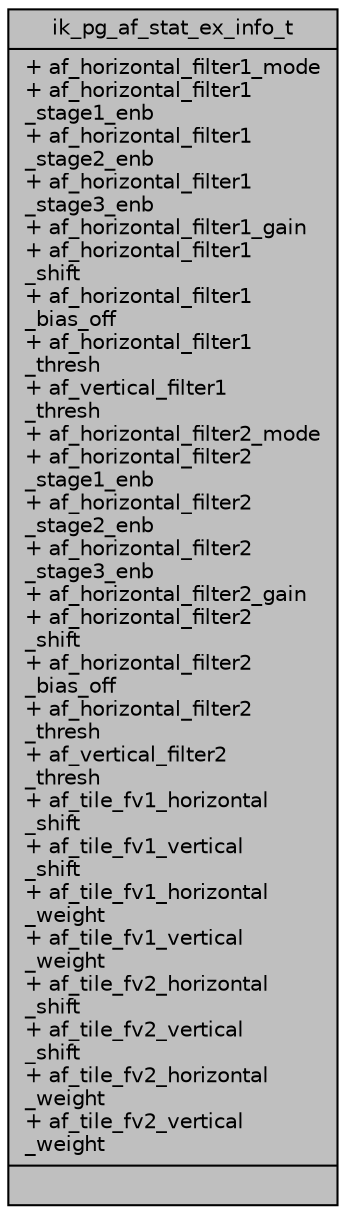 digraph "ik_pg_af_stat_ex_info_t"
{
 // INTERACTIVE_SVG=YES
 // LATEX_PDF_SIZE
  bgcolor="transparent";
  edge [fontname="Helvetica",fontsize="10",labelfontname="Helvetica",labelfontsize="10"];
  node [fontname="Helvetica",fontsize="10",shape=record];
  Node1 [label="{ik_pg_af_stat_ex_info_t\n|+ af_horizontal_filter1_mode\l+ af_horizontal_filter1\l_stage1_enb\l+ af_horizontal_filter1\l_stage2_enb\l+ af_horizontal_filter1\l_stage3_enb\l+ af_horizontal_filter1_gain\l+ af_horizontal_filter1\l_shift\l+ af_horizontal_filter1\l_bias_off\l+ af_horizontal_filter1\l_thresh\l+ af_vertical_filter1\l_thresh\l+ af_horizontal_filter2_mode\l+ af_horizontal_filter2\l_stage1_enb\l+ af_horizontal_filter2\l_stage2_enb\l+ af_horizontal_filter2\l_stage3_enb\l+ af_horizontal_filter2_gain\l+ af_horizontal_filter2\l_shift\l+ af_horizontal_filter2\l_bias_off\l+ af_horizontal_filter2\l_thresh\l+ af_vertical_filter2\l_thresh\l+ af_tile_fv1_horizontal\l_shift\l+ af_tile_fv1_vertical\l_shift\l+ af_tile_fv1_horizontal\l_weight\l+ af_tile_fv1_vertical\l_weight\l+ af_tile_fv2_horizontal\l_shift\l+ af_tile_fv2_vertical\l_shift\l+ af_tile_fv2_horizontal\l_weight\l+ af_tile_fv2_vertical\l_weight\l|}",height=0.2,width=0.4,color="black", fillcolor="grey75", style="filled", fontcolor="black",tooltip=" "];
}

